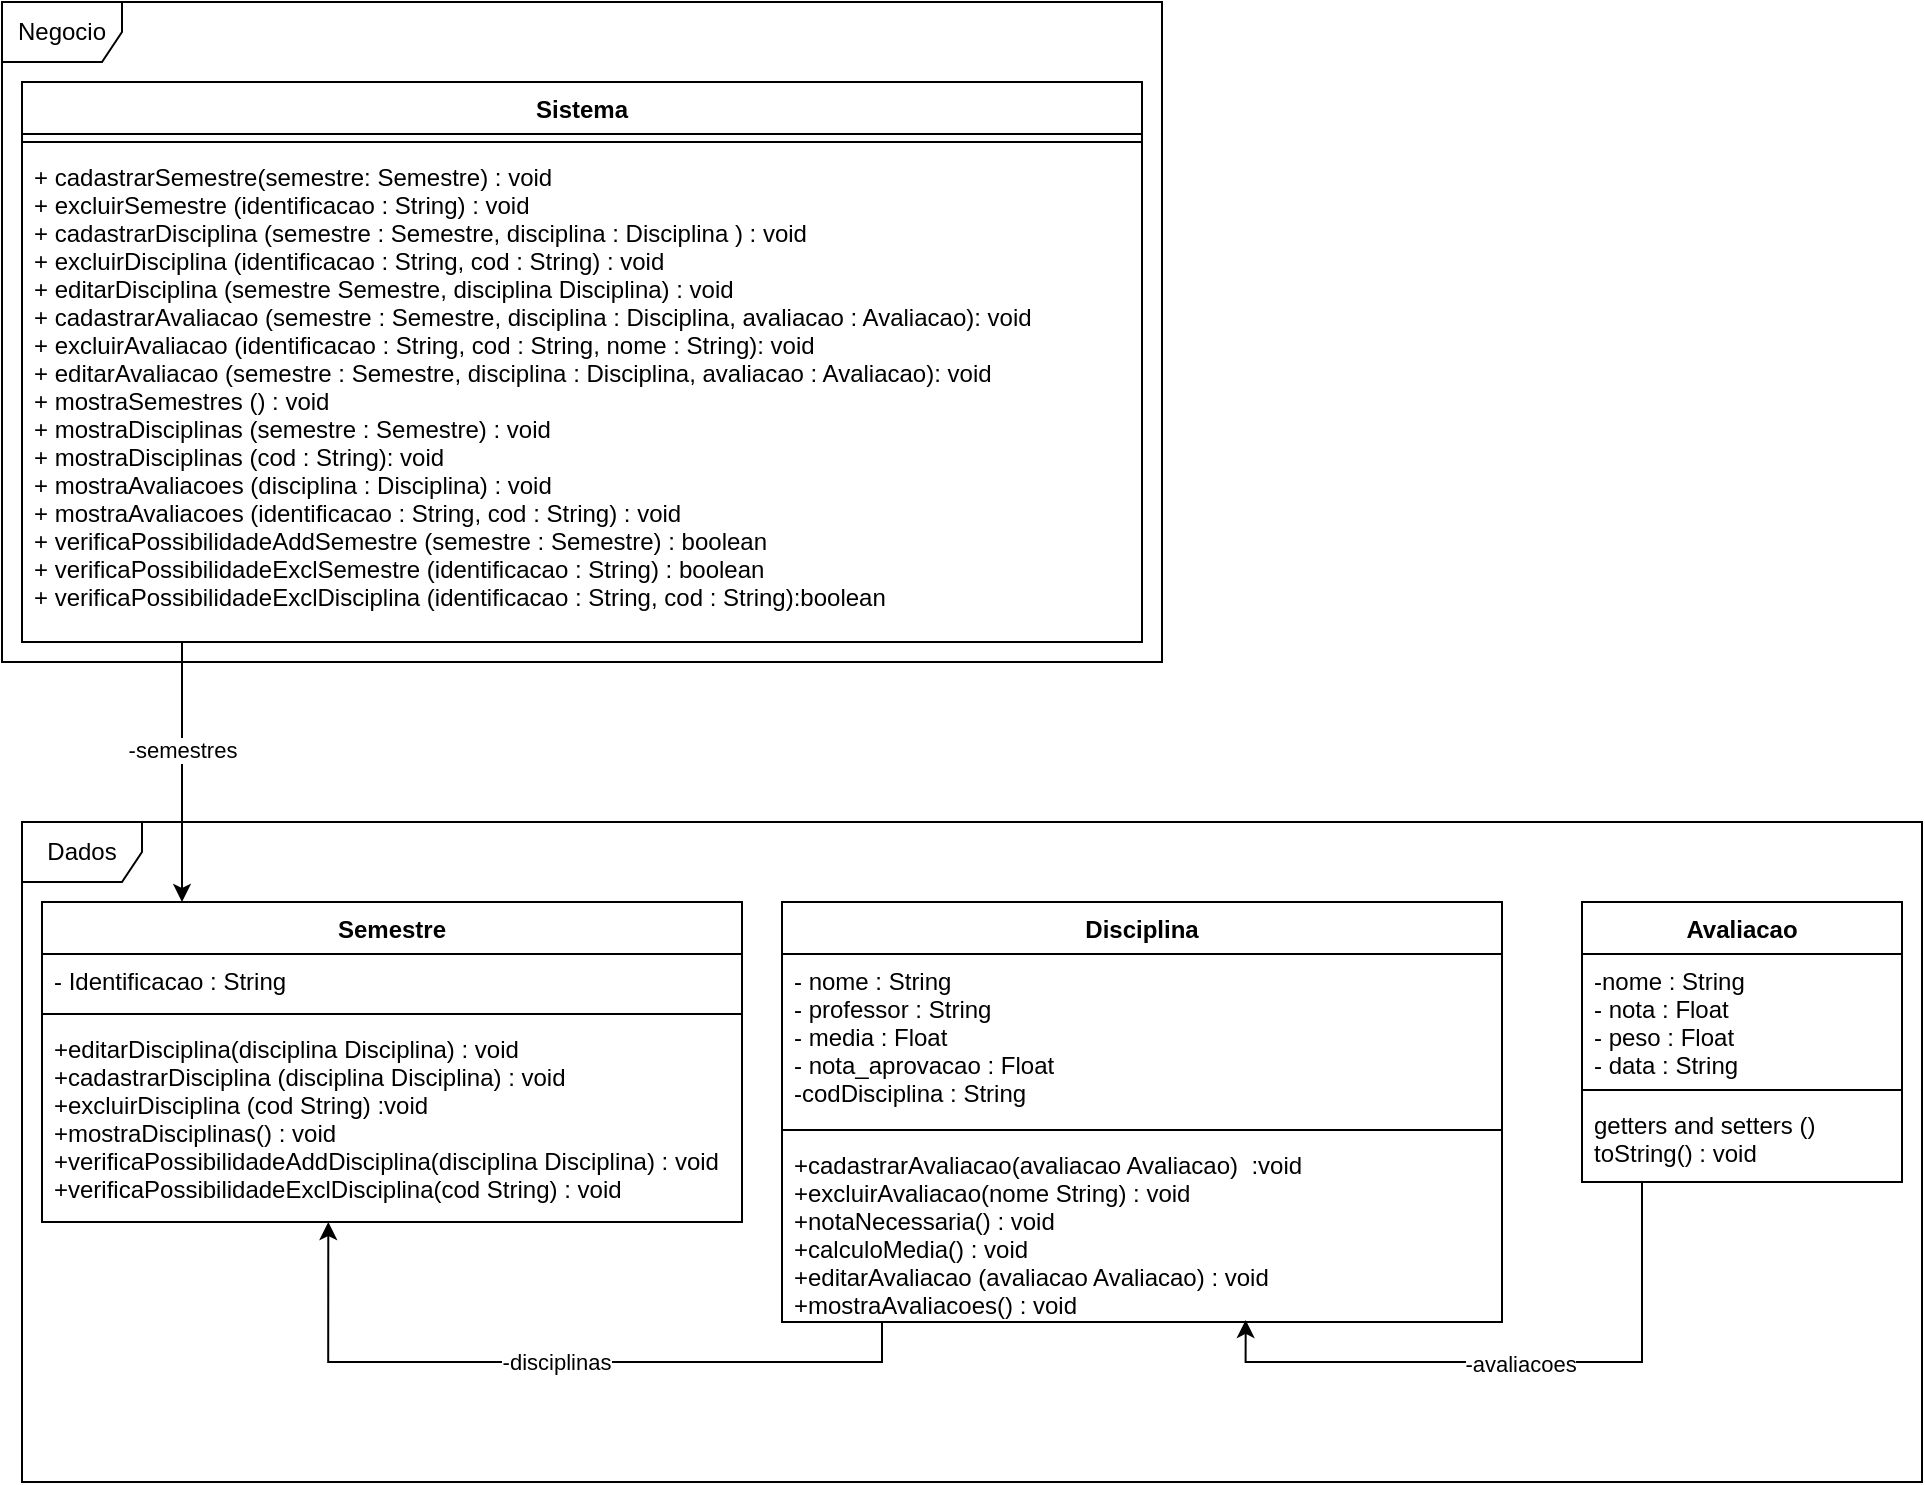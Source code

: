 <mxfile version="14.3.0" type="github">
  <diagram id="C5RBs43oDa-KdzZeNtuy" name="Page-1">
    <mxGraphModel dx="737" dy="796" grid="1" gridSize="10" guides="1" tooltips="1" connect="1" arrows="1" fold="1" page="1" pageScale="1" pageWidth="827" pageHeight="1169" math="0" shadow="0">
      <root>
        <mxCell id="WIyWlLk6GJQsqaUBKTNV-0" />
        <mxCell id="WIyWlLk6GJQsqaUBKTNV-1" parent="WIyWlLk6GJQsqaUBKTNV-0" />
        <mxCell id="QKeYzvUF358hq-ETdx-O-15" value="-semestres" style="edgeStyle=orthogonalEdgeStyle;rounded=0;orthogonalLoop=1;jettySize=auto;html=1;exitX=0.141;exitY=1;exitDx=0;exitDy=0;exitPerimeter=0;" parent="WIyWlLk6GJQsqaUBKTNV-1" source="QKeYzvUF358hq-ETdx-O-9" target="QKeYzvUF358hq-ETdx-O-11" edge="1">
          <mxGeometry x="-0.157" relative="1" as="geometry">
            <Array as="points">
              <mxPoint x="100" y="330" />
            </Array>
            <mxPoint as="offset" />
          </mxGeometry>
        </mxCell>
        <mxCell id="QKeYzvUF358hq-ETdx-O-1" value="Negocio" style="shape=umlFrame;whiteSpace=wrap;html=1;" parent="WIyWlLk6GJQsqaUBKTNV-1" vertex="1">
          <mxGeometry x="10" y="10" width="580" height="330" as="geometry" />
        </mxCell>
        <mxCell id="QKeYzvUF358hq-ETdx-O-6" value="Sistema" style="swimlane;fontStyle=1;align=center;verticalAlign=top;childLayout=stackLayout;horizontal=1;startSize=26;horizontalStack=0;resizeParent=1;resizeParentMax=0;resizeLast=0;collapsible=1;marginBottom=0;" parent="WIyWlLk6GJQsqaUBKTNV-1" vertex="1">
          <mxGeometry x="20" y="50" width="560" height="280" as="geometry" />
        </mxCell>
        <mxCell id="QKeYzvUF358hq-ETdx-O-8" value="" style="line;strokeWidth=1;fillColor=none;align=left;verticalAlign=middle;spacingTop=-1;spacingLeft=3;spacingRight=3;rotatable=0;labelPosition=right;points=[];portConstraint=eastwest;" parent="QKeYzvUF358hq-ETdx-O-6" vertex="1">
          <mxGeometry y="26" width="560" height="8" as="geometry" />
        </mxCell>
        <mxCell id="QKeYzvUF358hq-ETdx-O-9" value="+ cadastrarSemestre(semestre: Semestre) : void&#xa;+ excluirSemestre (identificacao : String) : void&#xa;+ cadastrarDisciplina (semestre : Semestre, disciplina : Disciplina ) : void&#xa;+ excluirDisciplina (identificacao : String, cod : String) : void&#xa;+ editarDisciplina (semestre Semestre, disciplina Disciplina) : void&#xa;+ cadastrarAvaliacao (semestre : Semestre, disciplina : Disciplina, avaliacao : Avaliacao): void&#xa;+ excluirAvaliacao (identificacao : String, cod : String, nome : String): void&#xa;+ editarAvaliacao (semestre : Semestre, disciplina : Disciplina, avaliacao : Avaliacao): void&#xa;+ mostraSemestres () : void&#xa;+ mostraDisciplinas (semestre : Semestre) : void&#xa;+ mostraDisciplinas (cod : String): void&#xa;+ mostraAvaliacoes (disciplina : Disciplina) : void&#xa;+ mostraAvaliacoes (identificacao : String, cod : String) : void&#xa;+ verificaPossibilidadeAddSemestre (semestre : Semestre) : boolean&#xa;+ verificaPossibilidadeExclSemestre (identificacao : String) : boolean&#xa;+ verificaPossibilidadeExclDisciplina (identificacao : String, cod : String):boolean&#xa;" style="text;strokeColor=none;fillColor=none;align=left;verticalAlign=top;spacingLeft=4;spacingRight=4;overflow=hidden;rotatable=0;points=[[0,0.5],[1,0.5]];portConstraint=eastwest;" parent="QKeYzvUF358hq-ETdx-O-6" vertex="1">
          <mxGeometry y="34" width="560" height="246" as="geometry" />
        </mxCell>
        <mxCell id="QKeYzvUF358hq-ETdx-O-10" value="Dados" style="shape=umlFrame;whiteSpace=wrap;html=1;" parent="WIyWlLk6GJQsqaUBKTNV-1" vertex="1">
          <mxGeometry x="20" y="420" width="950" height="330" as="geometry" />
        </mxCell>
        <mxCell id="QKeYzvUF358hq-ETdx-O-11" value="Semestre" style="swimlane;fontStyle=1;align=center;verticalAlign=top;childLayout=stackLayout;horizontal=1;startSize=26;horizontalStack=0;resizeParent=1;resizeParentMax=0;resizeLast=0;collapsible=1;marginBottom=0;" parent="WIyWlLk6GJQsqaUBKTNV-1" vertex="1">
          <mxGeometry x="30" y="460" width="350" height="160" as="geometry" />
        </mxCell>
        <mxCell id="QKeYzvUF358hq-ETdx-O-12" value="- Identificacao : String" style="text;strokeColor=none;fillColor=none;align=left;verticalAlign=top;spacingLeft=4;spacingRight=4;overflow=hidden;rotatable=0;points=[[0,0.5],[1,0.5]];portConstraint=eastwest;" parent="QKeYzvUF358hq-ETdx-O-11" vertex="1">
          <mxGeometry y="26" width="350" height="26" as="geometry" />
        </mxCell>
        <mxCell id="QKeYzvUF358hq-ETdx-O-13" value="" style="line;strokeWidth=1;fillColor=none;align=left;verticalAlign=middle;spacingTop=-1;spacingLeft=3;spacingRight=3;rotatable=0;labelPosition=right;points=[];portConstraint=eastwest;" parent="QKeYzvUF358hq-ETdx-O-11" vertex="1">
          <mxGeometry y="52" width="350" height="8" as="geometry" />
        </mxCell>
        <mxCell id="QKeYzvUF358hq-ETdx-O-14" value="+editarDisciplina(disciplina Disciplina) : void&#xa;+cadastrarDisciplina (disciplina Disciplina) : void&#xa;+excluirDisciplina (cod String) :void&#xa;+mostraDisciplinas() : void&#xa;+verificaPossibilidadeAddDisciplina(disciplina Disciplina) : void&#xa;+verificaPossibilidadeExclDisciplina(cod String) : void" style="text;strokeColor=none;fillColor=none;align=left;verticalAlign=top;spacingLeft=4;spacingRight=4;overflow=hidden;rotatable=0;points=[[0,0.5],[1,0.5]];portConstraint=eastwest;" parent="QKeYzvUF358hq-ETdx-O-11" vertex="1">
          <mxGeometry y="60" width="350" height="100" as="geometry" />
        </mxCell>
        <mxCell id="l3jsQj92YotRQ_UtXIQ7-4" value="-disciplinas" style="edgeStyle=orthogonalEdgeStyle;rounded=0;orthogonalLoop=1;jettySize=auto;html=1;entryX=0.409;entryY=1;entryDx=0;entryDy=0;entryPerimeter=0;" edge="1" parent="WIyWlLk6GJQsqaUBKTNV-1" source="l3jsQj92YotRQ_UtXIQ7-0" target="QKeYzvUF358hq-ETdx-O-14">
          <mxGeometry relative="1" as="geometry">
            <Array as="points">
              <mxPoint x="450" y="690" />
              <mxPoint x="173" y="690" />
            </Array>
          </mxGeometry>
        </mxCell>
        <mxCell id="l3jsQj92YotRQ_UtXIQ7-0" value="Disciplina" style="swimlane;fontStyle=1;align=center;verticalAlign=top;childLayout=stackLayout;horizontal=1;startSize=26;horizontalStack=0;resizeParent=1;resizeParentMax=0;resizeLast=0;collapsible=1;marginBottom=0;" vertex="1" parent="WIyWlLk6GJQsqaUBKTNV-1">
          <mxGeometry x="400" y="460" width="360" height="210" as="geometry" />
        </mxCell>
        <mxCell id="l3jsQj92YotRQ_UtXIQ7-1" value="- nome : String&#xa;- professor : String&#xa;- media : Float&#xa;- nota_aprovacao : Float&#xa;-codDisciplina : String" style="text;strokeColor=none;fillColor=none;align=left;verticalAlign=top;spacingLeft=4;spacingRight=4;overflow=hidden;rotatable=0;points=[[0,0.5],[1,0.5]];portConstraint=eastwest;" vertex="1" parent="l3jsQj92YotRQ_UtXIQ7-0">
          <mxGeometry y="26" width="360" height="84" as="geometry" />
        </mxCell>
        <mxCell id="l3jsQj92YotRQ_UtXIQ7-2" value="" style="line;strokeWidth=1;fillColor=none;align=left;verticalAlign=middle;spacingTop=-1;spacingLeft=3;spacingRight=3;rotatable=0;labelPosition=right;points=[];portConstraint=eastwest;" vertex="1" parent="l3jsQj92YotRQ_UtXIQ7-0">
          <mxGeometry y="110" width="360" height="8" as="geometry" />
        </mxCell>
        <mxCell id="l3jsQj92YotRQ_UtXIQ7-3" value="+cadastrarAvaliacao(avaliacao Avaliacao)  :void&#xa;+excluirAvaliacao(nome String) : void&#xa;+notaNecessaria() : void&#xa;+calculoMedia() : void&#xa;+editarAvaliacao (avaliacao Avaliacao) : void&#xa;+mostraAvaliacoes() : void" style="text;strokeColor=none;fillColor=none;align=left;verticalAlign=top;spacingLeft=4;spacingRight=4;overflow=hidden;rotatable=0;points=[[0,0.5],[1,0.5]];portConstraint=eastwest;" vertex="1" parent="l3jsQj92YotRQ_UtXIQ7-0">
          <mxGeometry y="118" width="360" height="92" as="geometry" />
        </mxCell>
        <mxCell id="l3jsQj92YotRQ_UtXIQ7-9" style="edgeStyle=orthogonalEdgeStyle;rounded=0;orthogonalLoop=1;jettySize=auto;html=1;entryX=0.644;entryY=0.989;entryDx=0;entryDy=0;entryPerimeter=0;" edge="1" parent="WIyWlLk6GJQsqaUBKTNV-1" source="l3jsQj92YotRQ_UtXIQ7-5" target="l3jsQj92YotRQ_UtXIQ7-3">
          <mxGeometry relative="1" as="geometry">
            <Array as="points">
              <mxPoint x="830" y="690" />
              <mxPoint x="632" y="690" />
            </Array>
          </mxGeometry>
        </mxCell>
        <mxCell id="l3jsQj92YotRQ_UtXIQ7-10" value="-avaliacoes" style="edgeLabel;html=1;align=center;verticalAlign=middle;resizable=0;points=[];" vertex="1" connectable="0" parent="l3jsQj92YotRQ_UtXIQ7-9">
          <mxGeometry x="-0.023" y="1" relative="1" as="geometry">
            <mxPoint as="offset" />
          </mxGeometry>
        </mxCell>
        <mxCell id="l3jsQj92YotRQ_UtXIQ7-5" value="Avaliacao" style="swimlane;fontStyle=1;align=center;verticalAlign=top;childLayout=stackLayout;horizontal=1;startSize=26;horizontalStack=0;resizeParent=1;resizeParentMax=0;resizeLast=0;collapsible=1;marginBottom=0;" vertex="1" parent="WIyWlLk6GJQsqaUBKTNV-1">
          <mxGeometry x="800" y="460" width="160" height="140" as="geometry" />
        </mxCell>
        <mxCell id="l3jsQj92YotRQ_UtXIQ7-6" value="-nome : String&#xa;- nota : Float&#xa;- peso : Float&#xa;- data : String" style="text;strokeColor=none;fillColor=none;align=left;verticalAlign=top;spacingLeft=4;spacingRight=4;overflow=hidden;rotatable=0;points=[[0,0.5],[1,0.5]];portConstraint=eastwest;" vertex="1" parent="l3jsQj92YotRQ_UtXIQ7-5">
          <mxGeometry y="26" width="160" height="64" as="geometry" />
        </mxCell>
        <mxCell id="l3jsQj92YotRQ_UtXIQ7-7" value="" style="line;strokeWidth=1;fillColor=none;align=left;verticalAlign=middle;spacingTop=-1;spacingLeft=3;spacingRight=3;rotatable=0;labelPosition=right;points=[];portConstraint=eastwest;" vertex="1" parent="l3jsQj92YotRQ_UtXIQ7-5">
          <mxGeometry y="90" width="160" height="8" as="geometry" />
        </mxCell>
        <mxCell id="l3jsQj92YotRQ_UtXIQ7-8" value="getters and setters ()&#xa;toString() : void" style="text;strokeColor=none;fillColor=none;align=left;verticalAlign=top;spacingLeft=4;spacingRight=4;overflow=hidden;rotatable=0;points=[[0,0.5],[1,0.5]];portConstraint=eastwest;" vertex="1" parent="l3jsQj92YotRQ_UtXIQ7-5">
          <mxGeometry y="98" width="160" height="42" as="geometry" />
        </mxCell>
      </root>
    </mxGraphModel>
  </diagram>
</mxfile>
